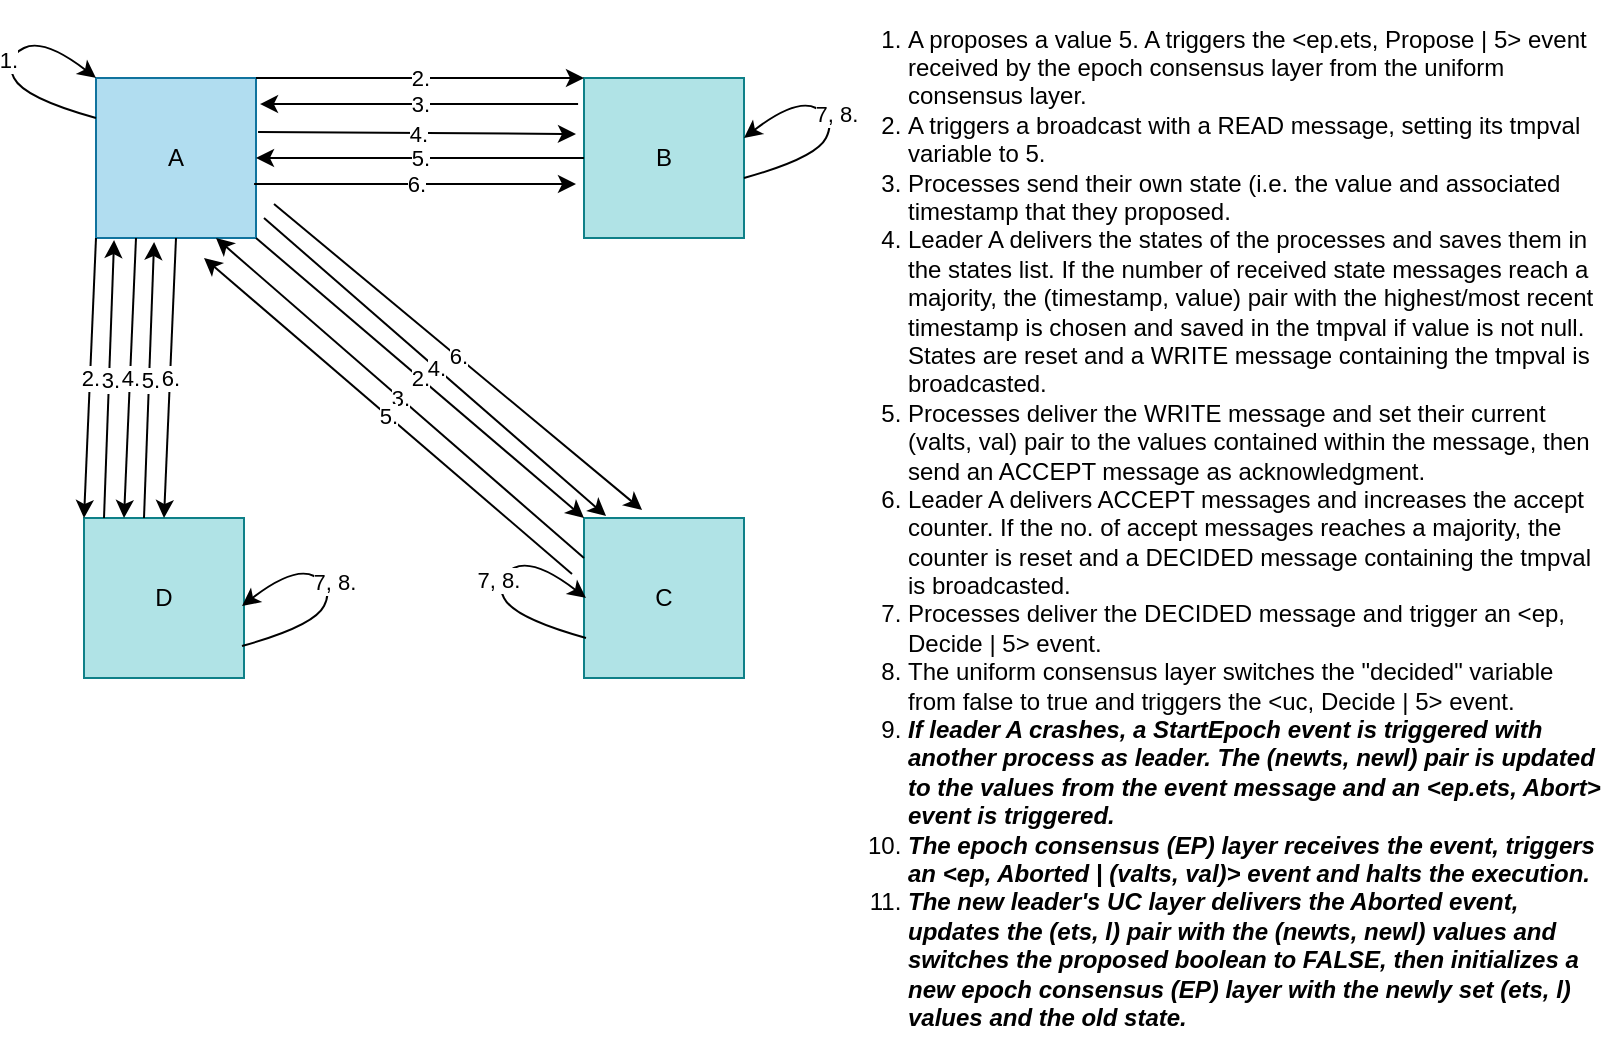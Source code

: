<mxfile version="21.6.1" type="device">
  <diagram name="Page-1" id="qexW0GoM9GMoykkjlQxq">
    <mxGraphModel dx="1402" dy="730" grid="1" gridSize="10" guides="1" tooltips="1" connect="1" arrows="1" fold="1" page="1" pageScale="1" pageWidth="850" pageHeight="1100" math="0" shadow="0">
      <root>
        <mxCell id="0" />
        <mxCell id="1" parent="0" />
        <mxCell id="PtrqWuawoQSoD1VGYV8C-43" value="A" style="whiteSpace=wrap;html=1;aspect=fixed;fillColor=#b1ddf0;strokeColor=#10739e;" parent="1" vertex="1">
          <mxGeometry x="56" y="60" width="80" height="80" as="geometry" />
        </mxCell>
        <mxCell id="PtrqWuawoQSoD1VGYV8C-44" value="B" style="whiteSpace=wrap;html=1;aspect=fixed;fillColor=#b0e3e6;strokeColor=#0e8088;" parent="1" vertex="1">
          <mxGeometry x="300" y="60" width="80" height="80" as="geometry" />
        </mxCell>
        <mxCell id="PtrqWuawoQSoD1VGYV8C-45" value="D" style="whiteSpace=wrap;html=1;aspect=fixed;fillColor=#b0e3e6;strokeColor=#0e8088;" parent="1" vertex="1">
          <mxGeometry x="50" y="280" width="80" height="80" as="geometry" />
        </mxCell>
        <mxCell id="PtrqWuawoQSoD1VGYV8C-46" value="C" style="whiteSpace=wrap;html=1;aspect=fixed;fillColor=#b0e3e6;strokeColor=#0e8088;" parent="1" vertex="1">
          <mxGeometry x="300" y="280" width="80" height="80" as="geometry" />
        </mxCell>
        <mxCell id="PtrqWuawoQSoD1VGYV8C-63" value="&lt;div&gt;&lt;ol&gt;&lt;li&gt;A proposes a value 5. A triggers the &amp;lt;ep.ets, Propose | 5&amp;gt; event received by the epoch consensus layer from the uniform consensus layer.&lt;/li&gt;&lt;li&gt;A triggers a broadcast with a READ message, setting its tmpval variable to 5. &lt;br&gt;&lt;/li&gt;&lt;li&gt;Processes send their own state (i.e. the value and associated timestamp that they proposed.&lt;/li&gt;&lt;li&gt;Leader A delivers the states of the processes and saves them in the states list. If the number of received state messages reach a majority, the (timestamp, value) pair with the highest/most recent timestamp is chosen and saved in the tmpval if value is not null. States are reset and a WRITE message containing the tmpval is broadcasted.&lt;/li&gt;&lt;li&gt;Processes deliver the WRITE message and set their current (valts, val) pair to the values contained within the message, then send an ACCEPT message as acknowledgment.&lt;/li&gt;&lt;li&gt;Leader A delivers ACCEPT messages and increases the accept counter. If the no. of accept messages reaches a majority, the counter is reset and a DECIDED message containing the tmpval is broadcasted.&lt;/li&gt;&lt;li&gt;Processes deliver the DECIDED message and trigger an &amp;lt;ep, Decide | 5&amp;gt; event. &lt;br&gt;&lt;/li&gt;&lt;li&gt;The uniform consensus layer switches the &quot;decided&quot; variable from false to true and triggers the &amp;lt;uc, Decide | 5&amp;gt; event.&lt;/li&gt;&lt;li&gt;&lt;i&gt;&lt;b&gt;If leader A crashes, a StartEpoch event is triggered with another process as leader. The (newts, newl) pair is updated to the values from the event message and an &amp;lt;ep.ets, Abort&amp;gt; event is triggered.&lt;/b&gt;&lt;/i&gt;&lt;/li&gt;&lt;li&gt;&lt;i&gt;&lt;b&gt;The epoch consensus (EP) layer receives the event, triggers an &amp;lt;ep, Aborted | (valts, val)&amp;gt; event and halts the execution.&lt;/b&gt;&lt;/i&gt;&lt;/li&gt;&lt;li&gt;&lt;i&gt;&lt;b&gt;The new leader&#39;s UC layer delivers the Aborted event, updates the (ets, l) pair with the (newts, newl) values and switches the proposed boolean to FALSE, then initializes a new epoch consensus (EP) layer with the newly set (ets, l) values and the old state.&lt;/b&gt;&lt;/i&gt;&lt;br&gt;&lt;/li&gt;&lt;/ol&gt;&lt;/div&gt;" style="text;html=1;strokeColor=none;fillColor=none;align=left;verticalAlign=middle;whiteSpace=wrap;rounded=0;" parent="1" vertex="1">
          <mxGeometry x="420" y="230" width="390" height="110" as="geometry" />
        </mxCell>
        <mxCell id="PtrqWuawoQSoD1VGYV8C-137" value="" style="curved=1;endArrow=classic;html=1;rounded=0;entryX=0;entryY=0;entryDx=0;entryDy=0;exitX=0;exitY=0.25;exitDx=0;exitDy=0;" parent="1" source="PtrqWuawoQSoD1VGYV8C-43" target="PtrqWuawoQSoD1VGYV8C-43" edge="1">
          <mxGeometry width="50" height="50" relative="1" as="geometry">
            <mxPoint x="150" y="220" as="sourcePoint" />
            <mxPoint x="200" y="170" as="targetPoint" />
            <Array as="points">
              <mxPoint x="20" y="70" />
              <mxPoint x="10" y="50" />
              <mxPoint x="30" y="40" />
            </Array>
          </mxGeometry>
        </mxCell>
        <mxCell id="PtrqWuawoQSoD1VGYV8C-138" value="1." style="edgeLabel;html=1;align=center;verticalAlign=middle;resizable=0;points=[];" parent="PtrqWuawoQSoD1VGYV8C-137" vertex="1" connectable="0">
          <mxGeometry x="0.059" y="-2" relative="1" as="geometry">
            <mxPoint as="offset" />
          </mxGeometry>
        </mxCell>
        <mxCell id="PtrqWuawoQSoD1VGYV8C-139" value="2." style="endArrow=classic;html=1;rounded=0;exitX=1;exitY=0;exitDx=0;exitDy=0;entryX=0;entryY=0;entryDx=0;entryDy=0;" parent="1" source="PtrqWuawoQSoD1VGYV8C-43" target="PtrqWuawoQSoD1VGYV8C-44" edge="1">
          <mxGeometry width="50" height="50" relative="1" as="geometry">
            <mxPoint x="150" y="220" as="sourcePoint" />
            <mxPoint x="200" y="170" as="targetPoint" />
          </mxGeometry>
        </mxCell>
        <mxCell id="PtrqWuawoQSoD1VGYV8C-140" value="2." style="endArrow=classic;html=1;rounded=0;exitX=1;exitY=1;exitDx=0;exitDy=0;entryX=0;entryY=0;entryDx=0;entryDy=0;" parent="1" source="PtrqWuawoQSoD1VGYV8C-43" target="PtrqWuawoQSoD1VGYV8C-46" edge="1">
          <mxGeometry width="50" height="50" relative="1" as="geometry">
            <mxPoint x="146" y="70" as="sourcePoint" />
            <mxPoint x="310" y="70" as="targetPoint" />
          </mxGeometry>
        </mxCell>
        <mxCell id="PtrqWuawoQSoD1VGYV8C-141" value="2." style="endArrow=classic;html=1;rounded=0;exitX=0;exitY=1;exitDx=0;exitDy=0;entryX=0;entryY=0;entryDx=0;entryDy=0;" parent="1" source="PtrqWuawoQSoD1VGYV8C-43" target="PtrqWuawoQSoD1VGYV8C-45" edge="1">
          <mxGeometry width="50" height="50" relative="1" as="geometry">
            <mxPoint x="146" y="150" as="sourcePoint" />
            <mxPoint x="310" y="290" as="targetPoint" />
          </mxGeometry>
        </mxCell>
        <mxCell id="PtrqWuawoQSoD1VGYV8C-142" value="3." style="endArrow=classic;html=1;rounded=0;entryX=0.113;entryY=1.013;entryDx=0;entryDy=0;entryPerimeter=0;" parent="1" target="PtrqWuawoQSoD1VGYV8C-43" edge="1">
          <mxGeometry width="50" height="50" relative="1" as="geometry">
            <mxPoint x="60" y="280" as="sourcePoint" />
            <mxPoint x="66" y="150" as="targetPoint" />
          </mxGeometry>
        </mxCell>
        <mxCell id="PtrqWuawoQSoD1VGYV8C-143" value="3." style="endArrow=classic;html=1;rounded=0;exitX=0;exitY=0.25;exitDx=0;exitDy=0;entryX=0.75;entryY=1;entryDx=0;entryDy=0;" parent="1" source="PtrqWuawoQSoD1VGYV8C-46" target="PtrqWuawoQSoD1VGYV8C-43" edge="1">
          <mxGeometry width="50" height="50" relative="1" as="geometry">
            <mxPoint x="290" y="290" as="sourcePoint" />
            <mxPoint x="125" y="145" as="targetPoint" />
          </mxGeometry>
        </mxCell>
        <mxCell id="PtrqWuawoQSoD1VGYV8C-145" value="3." style="endArrow=classic;html=1;rounded=0;exitX=-0.037;exitY=0.163;exitDx=0;exitDy=0;entryX=1.025;entryY=0.163;entryDx=0;entryDy=0;entryPerimeter=0;exitPerimeter=0;" parent="1" source="PtrqWuawoQSoD1VGYV8C-44" target="PtrqWuawoQSoD1VGYV8C-43" edge="1">
          <mxGeometry width="50" height="50" relative="1" as="geometry">
            <mxPoint x="310" y="310" as="sourcePoint" />
            <mxPoint x="126" y="150" as="targetPoint" />
          </mxGeometry>
        </mxCell>
        <mxCell id="PtrqWuawoQSoD1VGYV8C-146" value="4." style="endArrow=classic;html=1;rounded=0;exitX=1.013;exitY=0.338;exitDx=0;exitDy=0;entryX=-0.05;entryY=0.35;entryDx=0;entryDy=0;entryPerimeter=0;exitPerimeter=0;" parent="1" source="PtrqWuawoQSoD1VGYV8C-43" target="PtrqWuawoQSoD1VGYV8C-44" edge="1">
          <mxGeometry width="50" height="50" relative="1" as="geometry">
            <mxPoint x="190" y="220" as="sourcePoint" />
            <mxPoint x="240" y="170" as="targetPoint" />
          </mxGeometry>
        </mxCell>
        <mxCell id="PtrqWuawoQSoD1VGYV8C-147" value="4." style="endArrow=classic;html=1;rounded=0;entryX=0.138;entryY=-0.012;entryDx=0;entryDy=0;entryPerimeter=0;" parent="1" target="PtrqWuawoQSoD1VGYV8C-46" edge="1">
          <mxGeometry width="50" height="50" relative="1" as="geometry">
            <mxPoint x="140" y="130" as="sourcePoint" />
            <mxPoint x="306" y="98" as="targetPoint" />
          </mxGeometry>
        </mxCell>
        <mxCell id="PtrqWuawoQSoD1VGYV8C-148" value="4." style="endArrow=classic;html=1;rounded=0;entryX=0.25;entryY=0;entryDx=0;entryDy=0;exitX=0.25;exitY=1;exitDx=0;exitDy=0;" parent="1" source="PtrqWuawoQSoD1VGYV8C-43" target="PtrqWuawoQSoD1VGYV8C-45" edge="1">
          <mxGeometry width="50" height="50" relative="1" as="geometry">
            <mxPoint x="150" y="140" as="sourcePoint" />
            <mxPoint x="321" y="289" as="targetPoint" />
          </mxGeometry>
        </mxCell>
        <mxCell id="PtrqWuawoQSoD1VGYV8C-150" value="5." style="endArrow=classic;html=1;rounded=0;entryX=0.363;entryY=1.025;entryDx=0;entryDy=0;entryPerimeter=0;" parent="1" target="PtrqWuawoQSoD1VGYV8C-43" edge="1">
          <mxGeometry width="50" height="50" relative="1" as="geometry">
            <mxPoint x="80" y="280" as="sourcePoint" />
            <mxPoint x="86" y="150" as="targetPoint" />
          </mxGeometry>
        </mxCell>
        <mxCell id="PtrqWuawoQSoD1VGYV8C-151" value="5." style="endArrow=classic;html=1;rounded=0;exitX=-0.075;exitY=0.35;exitDx=0;exitDy=0;exitPerimeter=0;" parent="1" source="PtrqWuawoQSoD1VGYV8C-46" edge="1">
          <mxGeometry width="50" height="50" relative="1" as="geometry">
            <mxPoint x="90" y="290" as="sourcePoint" />
            <mxPoint x="110" y="150" as="targetPoint" />
          </mxGeometry>
        </mxCell>
        <mxCell id="PtrqWuawoQSoD1VGYV8C-152" value="5." style="endArrow=classic;html=1;rounded=0;exitX=0;exitY=0.5;exitDx=0;exitDy=0;entryX=1;entryY=0.5;entryDx=0;entryDy=0;" parent="1" source="PtrqWuawoQSoD1VGYV8C-44" target="PtrqWuawoQSoD1VGYV8C-43" edge="1">
          <mxGeometry width="50" height="50" relative="1" as="geometry">
            <mxPoint x="304" y="318" as="sourcePoint" />
            <mxPoint x="120" y="160" as="targetPoint" />
          </mxGeometry>
        </mxCell>
        <mxCell id="PtrqWuawoQSoD1VGYV8C-153" value="6." style="endArrow=classic;html=1;rounded=0;exitX=0.988;exitY=0.663;exitDx=0;exitDy=0;exitPerimeter=0;entryX=-0.05;entryY=0.663;entryDx=0;entryDy=0;entryPerimeter=0;" parent="1" source="PtrqWuawoQSoD1VGYV8C-43" target="PtrqWuawoQSoD1VGYV8C-44" edge="1">
          <mxGeometry width="50" height="50" relative="1" as="geometry">
            <mxPoint x="190" y="220" as="sourcePoint" />
            <mxPoint x="240" y="170" as="targetPoint" />
          </mxGeometry>
        </mxCell>
        <mxCell id="PtrqWuawoQSoD1VGYV8C-154" value="6." style="endArrow=classic;html=1;rounded=0;exitX=0.988;exitY=0.663;exitDx=0;exitDy=0;exitPerimeter=0;entryX=0.363;entryY=-0.05;entryDx=0;entryDy=0;entryPerimeter=0;" parent="1" target="PtrqWuawoQSoD1VGYV8C-46" edge="1">
          <mxGeometry width="50" height="50" relative="1" as="geometry">
            <mxPoint x="145" y="123" as="sourcePoint" />
            <mxPoint x="306" y="123" as="targetPoint" />
          </mxGeometry>
        </mxCell>
        <mxCell id="PtrqWuawoQSoD1VGYV8C-155" value="6." style="endArrow=classic;html=1;rounded=0;exitX=0.5;exitY=1;exitDx=0;exitDy=0;" parent="1" source="PtrqWuawoQSoD1VGYV8C-43" edge="1">
          <mxGeometry width="50" height="50" relative="1" as="geometry">
            <mxPoint x="95" y="152" as="sourcePoint" />
            <mxPoint x="90" y="280" as="targetPoint" />
          </mxGeometry>
        </mxCell>
        <mxCell id="PtrqWuawoQSoD1VGYV8C-159" value="" style="curved=1;endArrow=classic;html=1;rounded=0;entryX=0;entryY=0;entryDx=0;entryDy=0;exitX=0;exitY=0.25;exitDx=0;exitDy=0;" parent="1" edge="1">
          <mxGeometry width="50" height="50" relative="1" as="geometry">
            <mxPoint x="129" y="344" as="sourcePoint" />
            <mxPoint x="129" y="324" as="targetPoint" />
            <Array as="points">
              <mxPoint x="165" y="334" />
              <mxPoint x="175" y="314" />
              <mxPoint x="155" y="304" />
            </Array>
          </mxGeometry>
        </mxCell>
        <mxCell id="PtrqWuawoQSoD1VGYV8C-160" value="7, 8." style="edgeLabel;html=1;align=center;verticalAlign=middle;resizable=0;points=[];" parent="PtrqWuawoQSoD1VGYV8C-159" vertex="1" connectable="0">
          <mxGeometry x="0.059" y="-2" relative="1" as="geometry">
            <mxPoint as="offset" />
          </mxGeometry>
        </mxCell>
        <mxCell id="PtrqWuawoQSoD1VGYV8C-161" value="" style="curved=1;endArrow=classic;html=1;rounded=0;entryX=0;entryY=0;entryDx=0;entryDy=0;exitX=0;exitY=0.25;exitDx=0;exitDy=0;" parent="1" edge="1">
          <mxGeometry width="50" height="50" relative="1" as="geometry">
            <mxPoint x="301" y="340" as="sourcePoint" />
            <mxPoint x="301" y="320" as="targetPoint" />
            <Array as="points">
              <mxPoint x="265" y="330" />
              <mxPoint x="255" y="310" />
              <mxPoint x="275" y="300" />
            </Array>
          </mxGeometry>
        </mxCell>
        <mxCell id="PtrqWuawoQSoD1VGYV8C-162" value="7, 8." style="edgeLabel;html=1;align=center;verticalAlign=middle;resizable=0;points=[];" parent="PtrqWuawoQSoD1VGYV8C-161" vertex="1" connectable="0">
          <mxGeometry x="0.059" y="-2" relative="1" as="geometry">
            <mxPoint as="offset" />
          </mxGeometry>
        </mxCell>
        <mxCell id="PtrqWuawoQSoD1VGYV8C-163" value="" style="curved=1;endArrow=classic;html=1;rounded=0;entryX=0;entryY=0;entryDx=0;entryDy=0;exitX=0;exitY=0.25;exitDx=0;exitDy=0;" parent="1" edge="1">
          <mxGeometry width="50" height="50" relative="1" as="geometry">
            <mxPoint x="380" y="110" as="sourcePoint" />
            <mxPoint x="380" y="90" as="targetPoint" />
            <Array as="points">
              <mxPoint x="416" y="100" />
              <mxPoint x="426" y="80" />
              <mxPoint x="406" y="70" />
            </Array>
          </mxGeometry>
        </mxCell>
        <mxCell id="PtrqWuawoQSoD1VGYV8C-164" value="7, 8." style="edgeLabel;html=1;align=center;verticalAlign=middle;resizable=0;points=[];" parent="PtrqWuawoQSoD1VGYV8C-163" vertex="1" connectable="0">
          <mxGeometry x="0.059" y="-2" relative="1" as="geometry">
            <mxPoint as="offset" />
          </mxGeometry>
        </mxCell>
      </root>
    </mxGraphModel>
  </diagram>
</mxfile>
